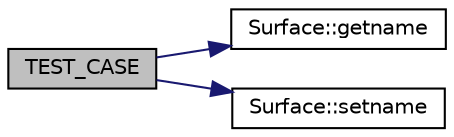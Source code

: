 digraph "TEST_CASE"
{
 // LATEX_PDF_SIZE
  edge [fontname="Helvetica",fontsize="10",labelfontname="Helvetica",labelfontsize="10"];
  node [fontname="Helvetica",fontsize="10",shape=record];
  rankdir="LR";
  Node1 [label="TEST_CASE",height=0.2,width=0.4,color="black", fillcolor="grey75", style="filled", fontcolor="black",tooltip=" "];
  Node1 -> Node2 [color="midnightblue",fontsize="10",style="solid",fontname="Helvetica"];
  Node2 [label="Surface::getname",height=0.2,width=0.4,color="black", fillcolor="white", style="filled",URL="$class_surface.html#a5bd1671f6be93e08bb66d2418d62dea4",tooltip=" "];
  Node1 -> Node3 [color="midnightblue",fontsize="10",style="solid",fontname="Helvetica"];
  Node3 [label="Surface::setname",height=0.2,width=0.4,color="black", fillcolor="white", style="filled",URL="$class_surface.html#a7820949b1450afca3cc5fd5381cbb7d6",tooltip=" "];
}
